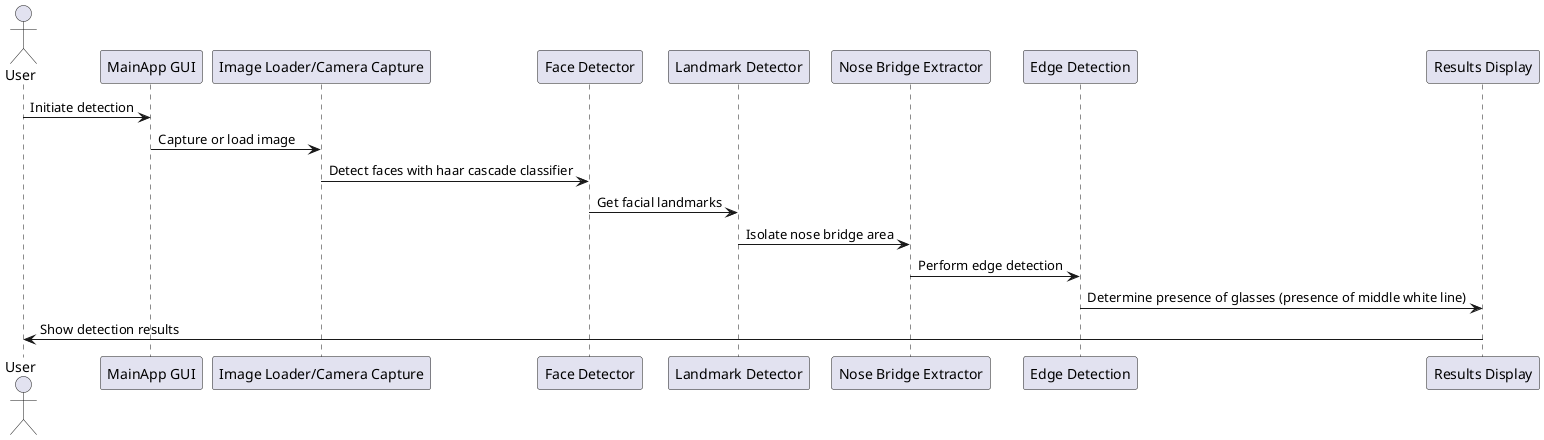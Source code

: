 @startuml
actor User
participant "MainApp GUI" as GUI
participant "Image Loader/Camera Capture" as ImgLoader
participant "Face Detector" as FaceDet
participant "Landmark Detector" as LandmarkDet
participant "Nose Bridge Extractor" as NoseBridge
participant "Edge Detection" as EdgeDet
participant "Results Display" as Display

User -> GUI: Initiate detection
GUI -> ImgLoader: Capture or load image
ImgLoader -> FaceDet: Detect faces with haar cascade classifier
FaceDet -> LandmarkDet: Get facial landmarks
LandmarkDet -> NoseBridge: Isolate nose bridge area
NoseBridge -> EdgeDet: Perform edge detection
EdgeDet -> Display: Determine presence of glasses (presence of middle white line)
Display -> User: Show detection results

@enduml
